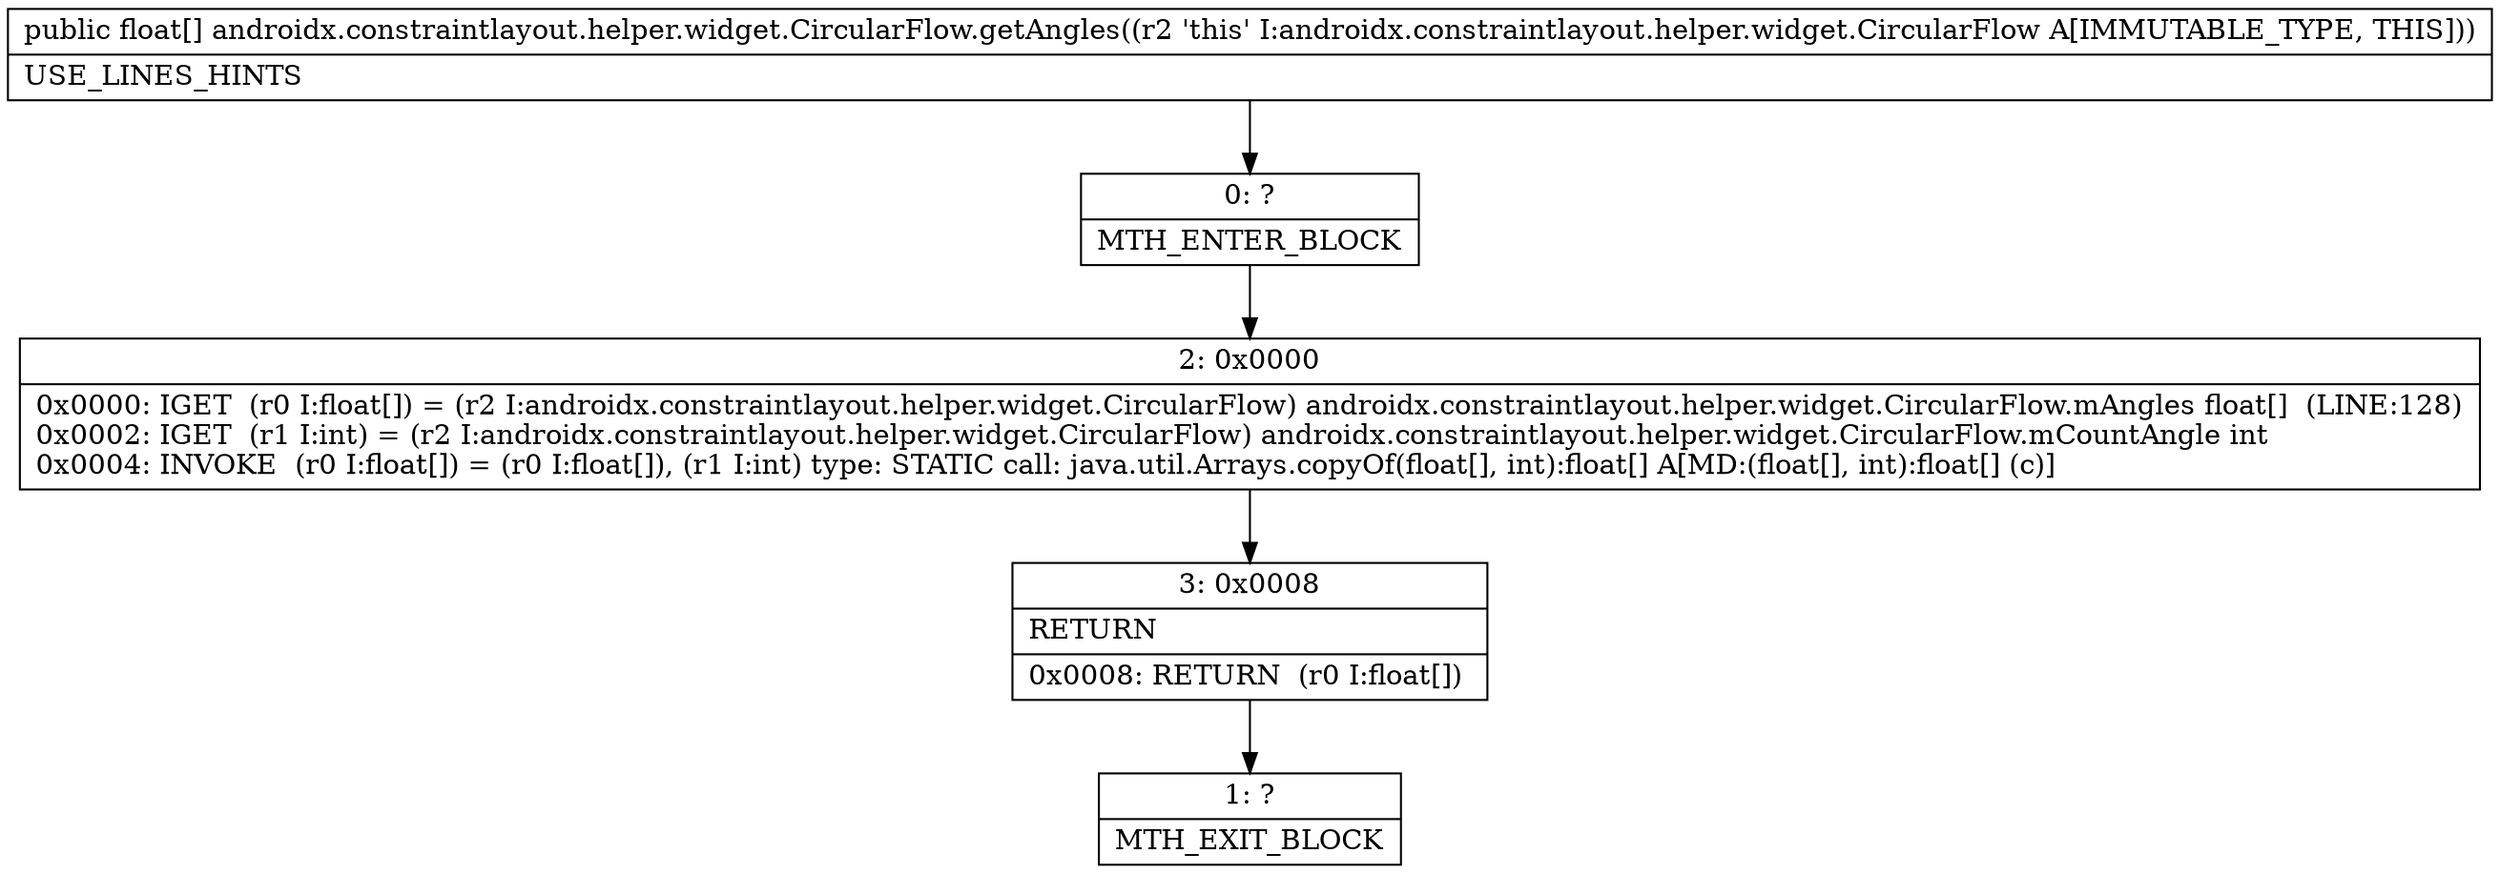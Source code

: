 digraph "CFG forandroidx.constraintlayout.helper.widget.CircularFlow.getAngles()[F" {
Node_0 [shape=record,label="{0\:\ ?|MTH_ENTER_BLOCK\l}"];
Node_2 [shape=record,label="{2\:\ 0x0000|0x0000: IGET  (r0 I:float[]) = (r2 I:androidx.constraintlayout.helper.widget.CircularFlow) androidx.constraintlayout.helper.widget.CircularFlow.mAngles float[]  (LINE:128)\l0x0002: IGET  (r1 I:int) = (r2 I:androidx.constraintlayout.helper.widget.CircularFlow) androidx.constraintlayout.helper.widget.CircularFlow.mCountAngle int \l0x0004: INVOKE  (r0 I:float[]) = (r0 I:float[]), (r1 I:int) type: STATIC call: java.util.Arrays.copyOf(float[], int):float[] A[MD:(float[], int):float[] (c)]\l}"];
Node_3 [shape=record,label="{3\:\ 0x0008|RETURN\l|0x0008: RETURN  (r0 I:float[]) \l}"];
Node_1 [shape=record,label="{1\:\ ?|MTH_EXIT_BLOCK\l}"];
MethodNode[shape=record,label="{public float[] androidx.constraintlayout.helper.widget.CircularFlow.getAngles((r2 'this' I:androidx.constraintlayout.helper.widget.CircularFlow A[IMMUTABLE_TYPE, THIS]))  | USE_LINES_HINTS\l}"];
MethodNode -> Node_0;Node_0 -> Node_2;
Node_2 -> Node_3;
Node_3 -> Node_1;
}

